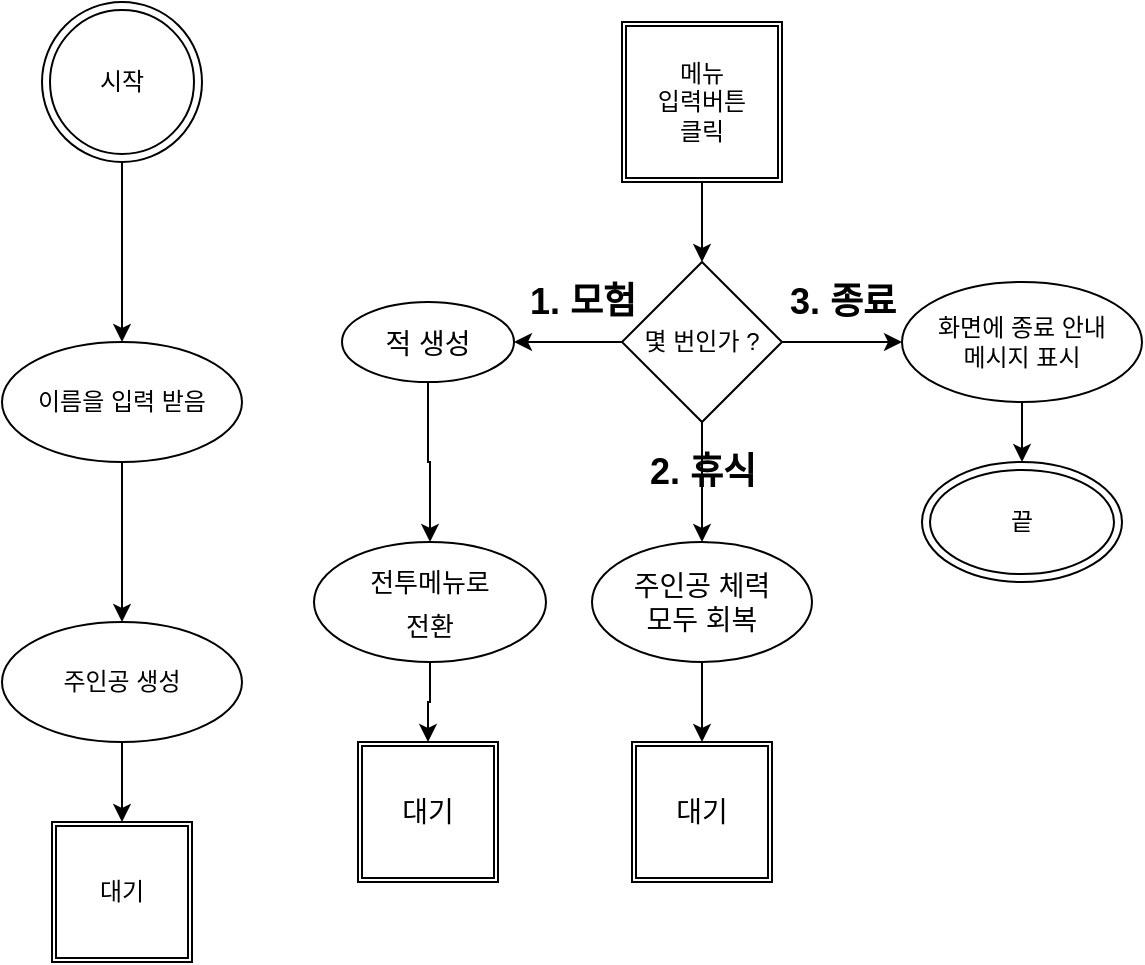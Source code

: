 <mxfile version="20.2.7" type="github">
  <diagram id="T-UO5omsCnPL50i4tn5Q" name="페이지-1">
    <mxGraphModel dx="623" dy="559" grid="1" gridSize="10" guides="1" tooltips="1" connect="1" arrows="1" fold="1" page="1" pageScale="1" pageWidth="827" pageHeight="1169" math="0" shadow="0">
      <root>
        <mxCell id="0" />
        <mxCell id="1" parent="0" />
        <mxCell id="kByOkMor4dgoViuKzWpp-3" value="" style="edgeStyle=orthogonalEdgeStyle;rounded=0;orthogonalLoop=1;jettySize=auto;html=1;" edge="1" parent="1" source="kByOkMor4dgoViuKzWpp-1" target="kByOkMor4dgoViuKzWpp-2">
          <mxGeometry relative="1" as="geometry" />
        </mxCell>
        <mxCell id="kByOkMor4dgoViuKzWpp-1" value="시작" style="ellipse;shape=doubleEllipse;whiteSpace=wrap;html=1;aspect=fixed;" vertex="1" parent="1">
          <mxGeometry x="220" y="190" width="80" height="80" as="geometry" />
        </mxCell>
        <mxCell id="kByOkMor4dgoViuKzWpp-5" value="" style="edgeStyle=orthogonalEdgeStyle;rounded=0;orthogonalLoop=1;jettySize=auto;html=1;" edge="1" parent="1" source="kByOkMor4dgoViuKzWpp-2" target="kByOkMor4dgoViuKzWpp-4">
          <mxGeometry relative="1" as="geometry" />
        </mxCell>
        <mxCell id="kByOkMor4dgoViuKzWpp-2" value="이름을 입력 받음" style="ellipse;whiteSpace=wrap;html=1;" vertex="1" parent="1">
          <mxGeometry x="200" y="360" width="120" height="60" as="geometry" />
        </mxCell>
        <mxCell id="kByOkMor4dgoViuKzWpp-8" value="" style="edgeStyle=orthogonalEdgeStyle;rounded=0;orthogonalLoop=1;jettySize=auto;html=1;" edge="1" parent="1" source="kByOkMor4dgoViuKzWpp-4" target="kByOkMor4dgoViuKzWpp-6">
          <mxGeometry relative="1" as="geometry" />
        </mxCell>
        <mxCell id="kByOkMor4dgoViuKzWpp-4" value="주인공 생성" style="ellipse;whiteSpace=wrap;html=1;" vertex="1" parent="1">
          <mxGeometry x="200" y="500" width="120" height="60" as="geometry" />
        </mxCell>
        <mxCell id="kByOkMor4dgoViuKzWpp-6" value="대기" style="shape=ext;double=1;whiteSpace=wrap;html=1;aspect=fixed;" vertex="1" parent="1">
          <mxGeometry x="225" y="600" width="70" height="70" as="geometry" />
        </mxCell>
        <mxCell id="kByOkMor4dgoViuKzWpp-11" value="" style="edgeStyle=orthogonalEdgeStyle;rounded=0;orthogonalLoop=1;jettySize=auto;html=1;" edge="1" parent="1" source="kByOkMor4dgoViuKzWpp-9" target="kByOkMor4dgoViuKzWpp-10">
          <mxGeometry relative="1" as="geometry" />
        </mxCell>
        <mxCell id="kByOkMor4dgoViuKzWpp-9" value="메뉴 &lt;br&gt;입력버튼&lt;br&gt;클릭" style="shape=ext;double=1;whiteSpace=wrap;html=1;aspect=fixed;" vertex="1" parent="1">
          <mxGeometry x="510" y="200" width="80" height="80" as="geometry" />
        </mxCell>
        <mxCell id="kByOkMor4dgoViuKzWpp-13" value="" style="edgeStyle=orthogonalEdgeStyle;rounded=0;orthogonalLoop=1;jettySize=auto;html=1;" edge="1" parent="1" source="kByOkMor4dgoViuKzWpp-10" target="kByOkMor4dgoViuKzWpp-12">
          <mxGeometry relative="1" as="geometry" />
        </mxCell>
        <mxCell id="kByOkMor4dgoViuKzWpp-22" value="" style="edgeStyle=orthogonalEdgeStyle;rounded=0;orthogonalLoop=1;jettySize=auto;html=1;fontSize=9;" edge="1" parent="1" source="kByOkMor4dgoViuKzWpp-10" target="kByOkMor4dgoViuKzWpp-21">
          <mxGeometry relative="1" as="geometry" />
        </mxCell>
        <mxCell id="kByOkMor4dgoViuKzWpp-27" value="" style="edgeStyle=orthogonalEdgeStyle;rounded=0;orthogonalLoop=1;jettySize=auto;html=1;fontSize=14;" edge="1" parent="1" source="kByOkMor4dgoViuKzWpp-10" target="kByOkMor4dgoViuKzWpp-26">
          <mxGeometry relative="1" as="geometry" />
        </mxCell>
        <mxCell id="kByOkMor4dgoViuKzWpp-10" value="몇 번인가 ?" style="rhombus;whiteSpace=wrap;html=1;" vertex="1" parent="1">
          <mxGeometry x="510" y="320" width="80" height="80" as="geometry" />
        </mxCell>
        <mxCell id="kByOkMor4dgoViuKzWpp-15" value="" style="edgeStyle=orthogonalEdgeStyle;rounded=0;orthogonalLoop=1;jettySize=auto;html=1;" edge="1" parent="1" source="kByOkMor4dgoViuKzWpp-12" target="kByOkMor4dgoViuKzWpp-14">
          <mxGeometry relative="1" as="geometry" />
        </mxCell>
        <mxCell id="kByOkMor4dgoViuKzWpp-12" value="화면에 종료 안내 &lt;br&gt;메시지 표시" style="ellipse;whiteSpace=wrap;html=1;" vertex="1" parent="1">
          <mxGeometry x="650" y="330" width="120" height="60" as="geometry" />
        </mxCell>
        <mxCell id="kByOkMor4dgoViuKzWpp-14" value="끝" style="ellipse;shape=doubleEllipse;whiteSpace=wrap;html=1;" vertex="1" parent="1">
          <mxGeometry x="660" y="420" width="100" height="60" as="geometry" />
        </mxCell>
        <mxCell id="kByOkMor4dgoViuKzWpp-16" value="1. 모험" style="text;strokeColor=none;fillColor=none;html=1;fontSize=18;fontStyle=1;verticalAlign=middle;align=center;" vertex="1" parent="1">
          <mxGeometry x="460" y="330" width="60" height="20" as="geometry" />
        </mxCell>
        <mxCell id="kByOkMor4dgoViuKzWpp-17" value="2. 휴식" style="text;strokeColor=none;fillColor=none;html=1;fontSize=18;fontStyle=1;verticalAlign=middle;align=center;" vertex="1" parent="1">
          <mxGeometry x="505" y="410" width="90" height="30" as="geometry" />
        </mxCell>
        <mxCell id="kByOkMor4dgoViuKzWpp-18" value="3. 종료" style="text;strokeColor=none;fillColor=none;html=1;fontSize=18;fontStyle=1;verticalAlign=middle;align=center;" vertex="1" parent="1">
          <mxGeometry x="590" y="325" width="60" height="30" as="geometry" />
        </mxCell>
        <mxCell id="kByOkMor4dgoViuKzWpp-25" value="" style="edgeStyle=orthogonalEdgeStyle;rounded=0;orthogonalLoop=1;jettySize=auto;html=1;fontSize=9;" edge="1" parent="1" source="kByOkMor4dgoViuKzWpp-21" target="kByOkMor4dgoViuKzWpp-24">
          <mxGeometry relative="1" as="geometry" />
        </mxCell>
        <mxCell id="kByOkMor4dgoViuKzWpp-21" value="&lt;font style=&quot;font-size: 14px;&quot;&gt;적 생성&lt;/font&gt;" style="ellipse;whiteSpace=wrap;html=1;fontSize=18;" vertex="1" parent="1">
          <mxGeometry x="370" y="340" width="86" height="40" as="geometry" />
        </mxCell>
        <mxCell id="kByOkMor4dgoViuKzWpp-29" value="" style="edgeStyle=orthogonalEdgeStyle;rounded=0;orthogonalLoop=1;jettySize=auto;html=1;fontSize=14;" edge="1" parent="1" source="kByOkMor4dgoViuKzWpp-24" target="kByOkMor4dgoViuKzWpp-28">
          <mxGeometry relative="1" as="geometry" />
        </mxCell>
        <mxCell id="kByOkMor4dgoViuKzWpp-24" value="&lt;font style=&quot;font-size: 13px;&quot;&gt;전투메뉴로 &lt;br&gt;전환&lt;/font&gt;" style="ellipse;whiteSpace=wrap;html=1;fontSize=18;" vertex="1" parent="1">
          <mxGeometry x="356" y="460" width="116" height="60" as="geometry" />
        </mxCell>
        <mxCell id="kByOkMor4dgoViuKzWpp-31" value="" style="edgeStyle=orthogonalEdgeStyle;rounded=0;orthogonalLoop=1;jettySize=auto;html=1;fontSize=14;" edge="1" parent="1" source="kByOkMor4dgoViuKzWpp-26" target="kByOkMor4dgoViuKzWpp-30">
          <mxGeometry relative="1" as="geometry" />
        </mxCell>
        <mxCell id="kByOkMor4dgoViuKzWpp-26" value="주인공 체력&lt;br&gt;모두 회복" style="ellipse;whiteSpace=wrap;html=1;fontSize=14;" vertex="1" parent="1">
          <mxGeometry x="495" y="460" width="110" height="60" as="geometry" />
        </mxCell>
        <mxCell id="kByOkMor4dgoViuKzWpp-28" value="대기" style="shape=ext;double=1;whiteSpace=wrap;html=1;aspect=fixed;fontSize=14;" vertex="1" parent="1">
          <mxGeometry x="378" y="560" width="70" height="70" as="geometry" />
        </mxCell>
        <mxCell id="kByOkMor4dgoViuKzWpp-30" value="대기" style="shape=ext;double=1;whiteSpace=wrap;html=1;aspect=fixed;fontSize=14;" vertex="1" parent="1">
          <mxGeometry x="515" y="560" width="70" height="70" as="geometry" />
        </mxCell>
      </root>
    </mxGraphModel>
  </diagram>
</mxfile>

